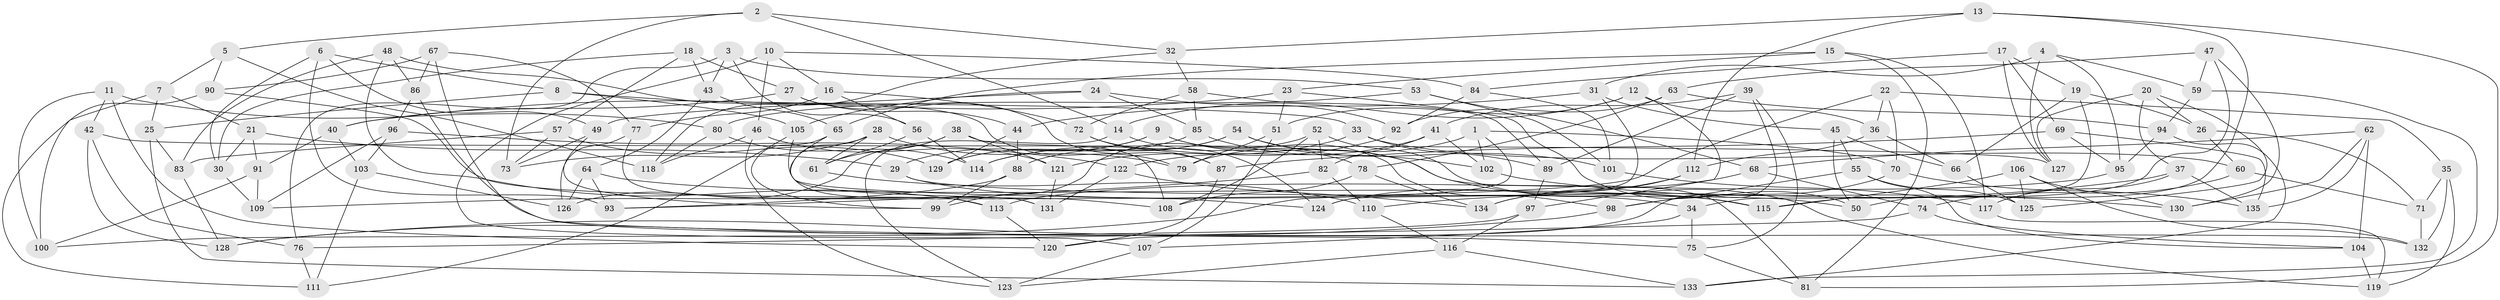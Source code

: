 // Generated by graph-tools (version 1.1) at 2025/11/02/27/25 16:11:48]
// undirected, 135 vertices, 270 edges
graph export_dot {
graph [start="1"]
  node [color=gray90,style=filled];
  1;
  2;
  3;
  4;
  5;
  6;
  7;
  8;
  9;
  10;
  11;
  12;
  13;
  14;
  15;
  16;
  17;
  18;
  19;
  20;
  21;
  22;
  23;
  24;
  25;
  26;
  27;
  28;
  29;
  30;
  31;
  32;
  33;
  34;
  35;
  36;
  37;
  38;
  39;
  40;
  41;
  42;
  43;
  44;
  45;
  46;
  47;
  48;
  49;
  50;
  51;
  52;
  53;
  54;
  55;
  56;
  57;
  58;
  59;
  60;
  61;
  62;
  63;
  64;
  65;
  66;
  67;
  68;
  69;
  70;
  71;
  72;
  73;
  74;
  75;
  76;
  77;
  78;
  79;
  80;
  81;
  82;
  83;
  84;
  85;
  86;
  87;
  88;
  89;
  90;
  91;
  92;
  93;
  94;
  95;
  96;
  97;
  98;
  99;
  100;
  101;
  102;
  103;
  104;
  105;
  106;
  107;
  108;
  109;
  110;
  111;
  112;
  113;
  114;
  115;
  116;
  117;
  118;
  119;
  120;
  121;
  122;
  123;
  124;
  125;
  126;
  127;
  128;
  129;
  130;
  131;
  132;
  133;
  134;
  135;
  1 -- 102;
  1 -- 79;
  1 -- 70;
  1 -- 128;
  2 -- 73;
  2 -- 32;
  2 -- 5;
  2 -- 14;
  3 -- 56;
  3 -- 76;
  3 -- 53;
  3 -- 43;
  4 -- 59;
  4 -- 31;
  4 -- 127;
  4 -- 95;
  5 -- 90;
  5 -- 118;
  5 -- 7;
  6 -- 30;
  6 -- 93;
  6 -- 49;
  6 -- 8;
  7 -- 25;
  7 -- 100;
  7 -- 21;
  8 -- 105;
  8 -- 33;
  8 -- 25;
  9 -- 115;
  9 -- 129;
  9 -- 29;
  9 -- 98;
  10 -- 46;
  10 -- 107;
  10 -- 16;
  10 -- 84;
  11 -- 120;
  11 -- 42;
  11 -- 100;
  11 -- 80;
  12 -- 36;
  12 -- 14;
  12 -- 97;
  12 -- 51;
  13 -- 32;
  13 -- 81;
  13 -- 50;
  13 -- 112;
  14 -- 78;
  14 -- 123;
  15 -- 65;
  15 -- 81;
  15 -- 23;
  15 -- 117;
  16 -- 56;
  16 -- 72;
  16 -- 77;
  17 -- 69;
  17 -- 19;
  17 -- 127;
  17 -- 84;
  18 -- 43;
  18 -- 30;
  18 -- 57;
  18 -- 27;
  19 -- 66;
  19 -- 34;
  19 -- 26;
  20 -- 37;
  20 -- 125;
  20 -- 127;
  20 -- 26;
  21 -- 30;
  21 -- 29;
  21 -- 91;
  22 -- 36;
  22 -- 109;
  22 -- 70;
  22 -- 35;
  23 -- 51;
  23 -- 50;
  23 -- 40;
  24 -- 92;
  24 -- 105;
  24 -- 49;
  24 -- 85;
  25 -- 83;
  25 -- 133;
  26 -- 60;
  26 -- 71;
  27 -- 44;
  27 -- 40;
  27 -- 87;
  28 -- 79;
  28 -- 113;
  28 -- 73;
  28 -- 61;
  29 -- 50;
  29 -- 34;
  30 -- 109;
  31 -- 44;
  31 -- 45;
  31 -- 124;
  32 -- 58;
  32 -- 118;
  33 -- 114;
  33 -- 89;
  33 -- 60;
  34 -- 75;
  34 -- 107;
  35 -- 71;
  35 -- 119;
  35 -- 132;
  36 -- 112;
  36 -- 66;
  37 -- 110;
  37 -- 117;
  37 -- 135;
  38 -- 121;
  38 -- 126;
  38 -- 61;
  38 -- 108;
  39 -- 120;
  39 -- 41;
  39 -- 89;
  39 -- 75;
  40 -- 103;
  40 -- 91;
  41 -- 122;
  41 -- 82;
  41 -- 102;
  42 -- 128;
  42 -- 127;
  42 -- 76;
  43 -- 65;
  43 -- 64;
  44 -- 88;
  44 -- 129;
  45 -- 55;
  45 -- 50;
  45 -- 66;
  46 -- 123;
  46 -- 121;
  46 -- 118;
  47 -- 130;
  47 -- 115;
  47 -- 63;
  47 -- 59;
  48 -- 83;
  48 -- 86;
  48 -- 113;
  48 -- 79;
  49 -- 73;
  49 -- 99;
  51 -- 79;
  51 -- 107;
  52 -- 119;
  52 -- 99;
  52 -- 108;
  52 -- 82;
  53 -- 80;
  53 -- 101;
  53 -- 68;
  54 -- 81;
  54 -- 101;
  54 -- 114;
  54 -- 88;
  55 -- 125;
  55 -- 104;
  55 -- 98;
  56 -- 61;
  56 -- 114;
  57 -- 83;
  57 -- 73;
  57 -- 129;
  58 -- 89;
  58 -- 72;
  58 -- 85;
  59 -- 133;
  59 -- 94;
  60 -- 71;
  60 -- 74;
  61 -- 110;
  62 -- 68;
  62 -- 135;
  62 -- 104;
  62 -- 130;
  63 -- 94;
  63 -- 92;
  63 -- 78;
  64 -- 115;
  64 -- 126;
  64 -- 93;
  65 -- 99;
  65 -- 131;
  66 -- 125;
  67 -- 86;
  67 -- 90;
  67 -- 77;
  67 -- 75;
  68 -- 134;
  68 -- 74;
  69 -- 87;
  69 -- 135;
  69 -- 95;
  70 -- 135;
  70 -- 98;
  71 -- 132;
  72 -- 87;
  72 -- 124;
  74 -- 104;
  74 -- 76;
  75 -- 81;
  76 -- 111;
  77 -- 131;
  77 -- 126;
  78 -- 134;
  78 -- 108;
  80 -- 118;
  80 -- 114;
  82 -- 93;
  82 -- 110;
  83 -- 128;
  84 -- 92;
  84 -- 101;
  85 -- 129;
  85 -- 102;
  86 -- 132;
  86 -- 96;
  87 -- 120;
  88 -- 99;
  88 -- 93;
  89 -- 97;
  90 -- 108;
  90 -- 111;
  91 -- 109;
  91 -- 100;
  92 -- 121;
  94 -- 133;
  94 -- 95;
  95 -- 113;
  96 -- 122;
  96 -- 109;
  96 -- 103;
  97 -- 116;
  97 -- 100;
  98 -- 128;
  101 -- 117;
  102 -- 130;
  103 -- 126;
  103 -- 111;
  104 -- 119;
  105 -- 124;
  105 -- 111;
  106 -- 130;
  106 -- 132;
  106 -- 115;
  106 -- 125;
  107 -- 123;
  110 -- 116;
  112 -- 124;
  112 -- 134;
  113 -- 120;
  116 -- 133;
  116 -- 123;
  117 -- 119;
  121 -- 131;
  122 -- 131;
  122 -- 134;
}
